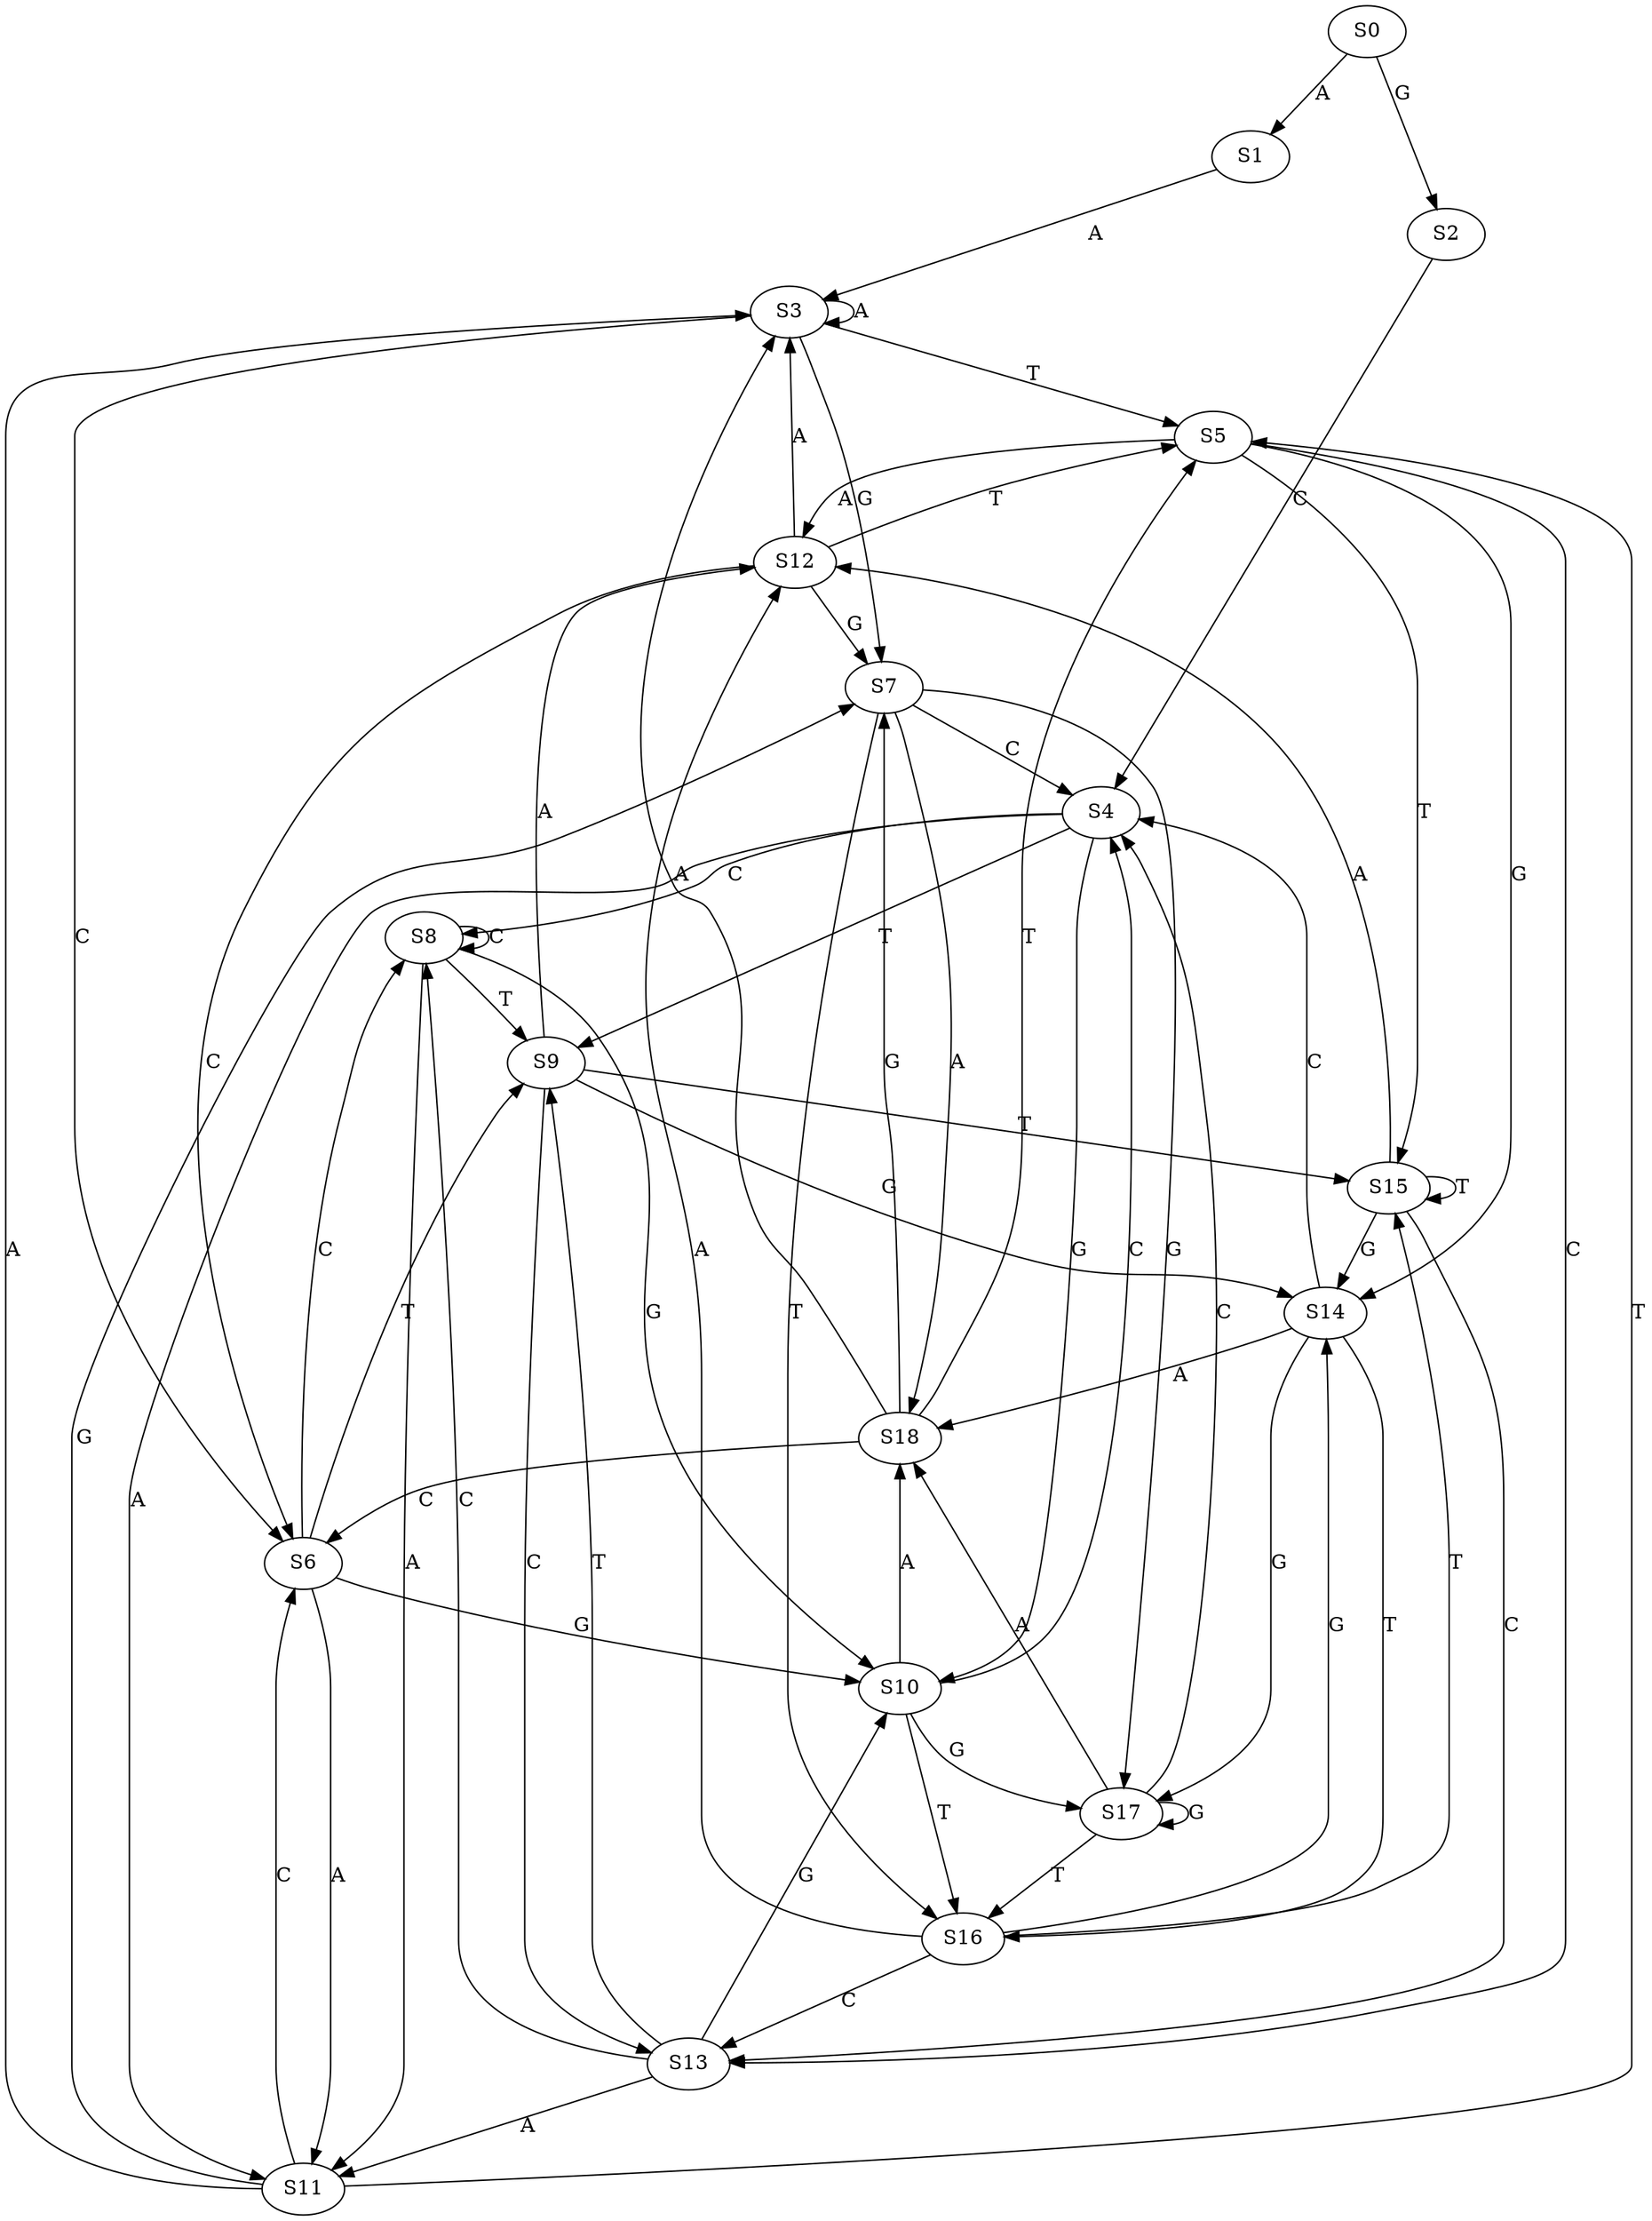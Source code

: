 strict digraph  {
	S0 -> S1 [ label = A ];
	S0 -> S2 [ label = G ];
	S1 -> S3 [ label = A ];
	S2 -> S4 [ label = C ];
	S3 -> S5 [ label = T ];
	S3 -> S6 [ label = C ];
	S3 -> S7 [ label = G ];
	S3 -> S3 [ label = A ];
	S4 -> S8 [ label = C ];
	S4 -> S9 [ label = T ];
	S4 -> S10 [ label = G ];
	S4 -> S11 [ label = A ];
	S5 -> S12 [ label = A ];
	S5 -> S13 [ label = C ];
	S5 -> S14 [ label = G ];
	S5 -> S15 [ label = T ];
	S6 -> S11 [ label = A ];
	S6 -> S9 [ label = T ];
	S6 -> S8 [ label = C ];
	S6 -> S10 [ label = G ];
	S7 -> S16 [ label = T ];
	S7 -> S17 [ label = G ];
	S7 -> S18 [ label = A ];
	S7 -> S4 [ label = C ];
	S8 -> S10 [ label = G ];
	S8 -> S8 [ label = C ];
	S8 -> S11 [ label = A ];
	S8 -> S9 [ label = T ];
	S9 -> S14 [ label = G ];
	S9 -> S13 [ label = C ];
	S9 -> S12 [ label = A ];
	S9 -> S15 [ label = T ];
	S10 -> S17 [ label = G ];
	S10 -> S16 [ label = T ];
	S10 -> S18 [ label = A ];
	S10 -> S4 [ label = C ];
	S11 -> S7 [ label = G ];
	S11 -> S5 [ label = T ];
	S11 -> S6 [ label = C ];
	S11 -> S3 [ label = A ];
	S12 -> S7 [ label = G ];
	S12 -> S5 [ label = T ];
	S12 -> S3 [ label = A ];
	S12 -> S6 [ label = C ];
	S13 -> S9 [ label = T ];
	S13 -> S10 [ label = G ];
	S13 -> S8 [ label = C ];
	S13 -> S11 [ label = A ];
	S14 -> S18 [ label = A ];
	S14 -> S16 [ label = T ];
	S14 -> S4 [ label = C ];
	S14 -> S17 [ label = G ];
	S15 -> S13 [ label = C ];
	S15 -> S12 [ label = A ];
	S15 -> S14 [ label = G ];
	S15 -> S15 [ label = T ];
	S16 -> S12 [ label = A ];
	S16 -> S13 [ label = C ];
	S16 -> S14 [ label = G ];
	S16 -> S15 [ label = T ];
	S17 -> S18 [ label = A ];
	S17 -> S16 [ label = T ];
	S17 -> S17 [ label = G ];
	S17 -> S4 [ label = C ];
	S18 -> S7 [ label = G ];
	S18 -> S3 [ label = A ];
	S18 -> S6 [ label = C ];
	S18 -> S5 [ label = T ];
}
